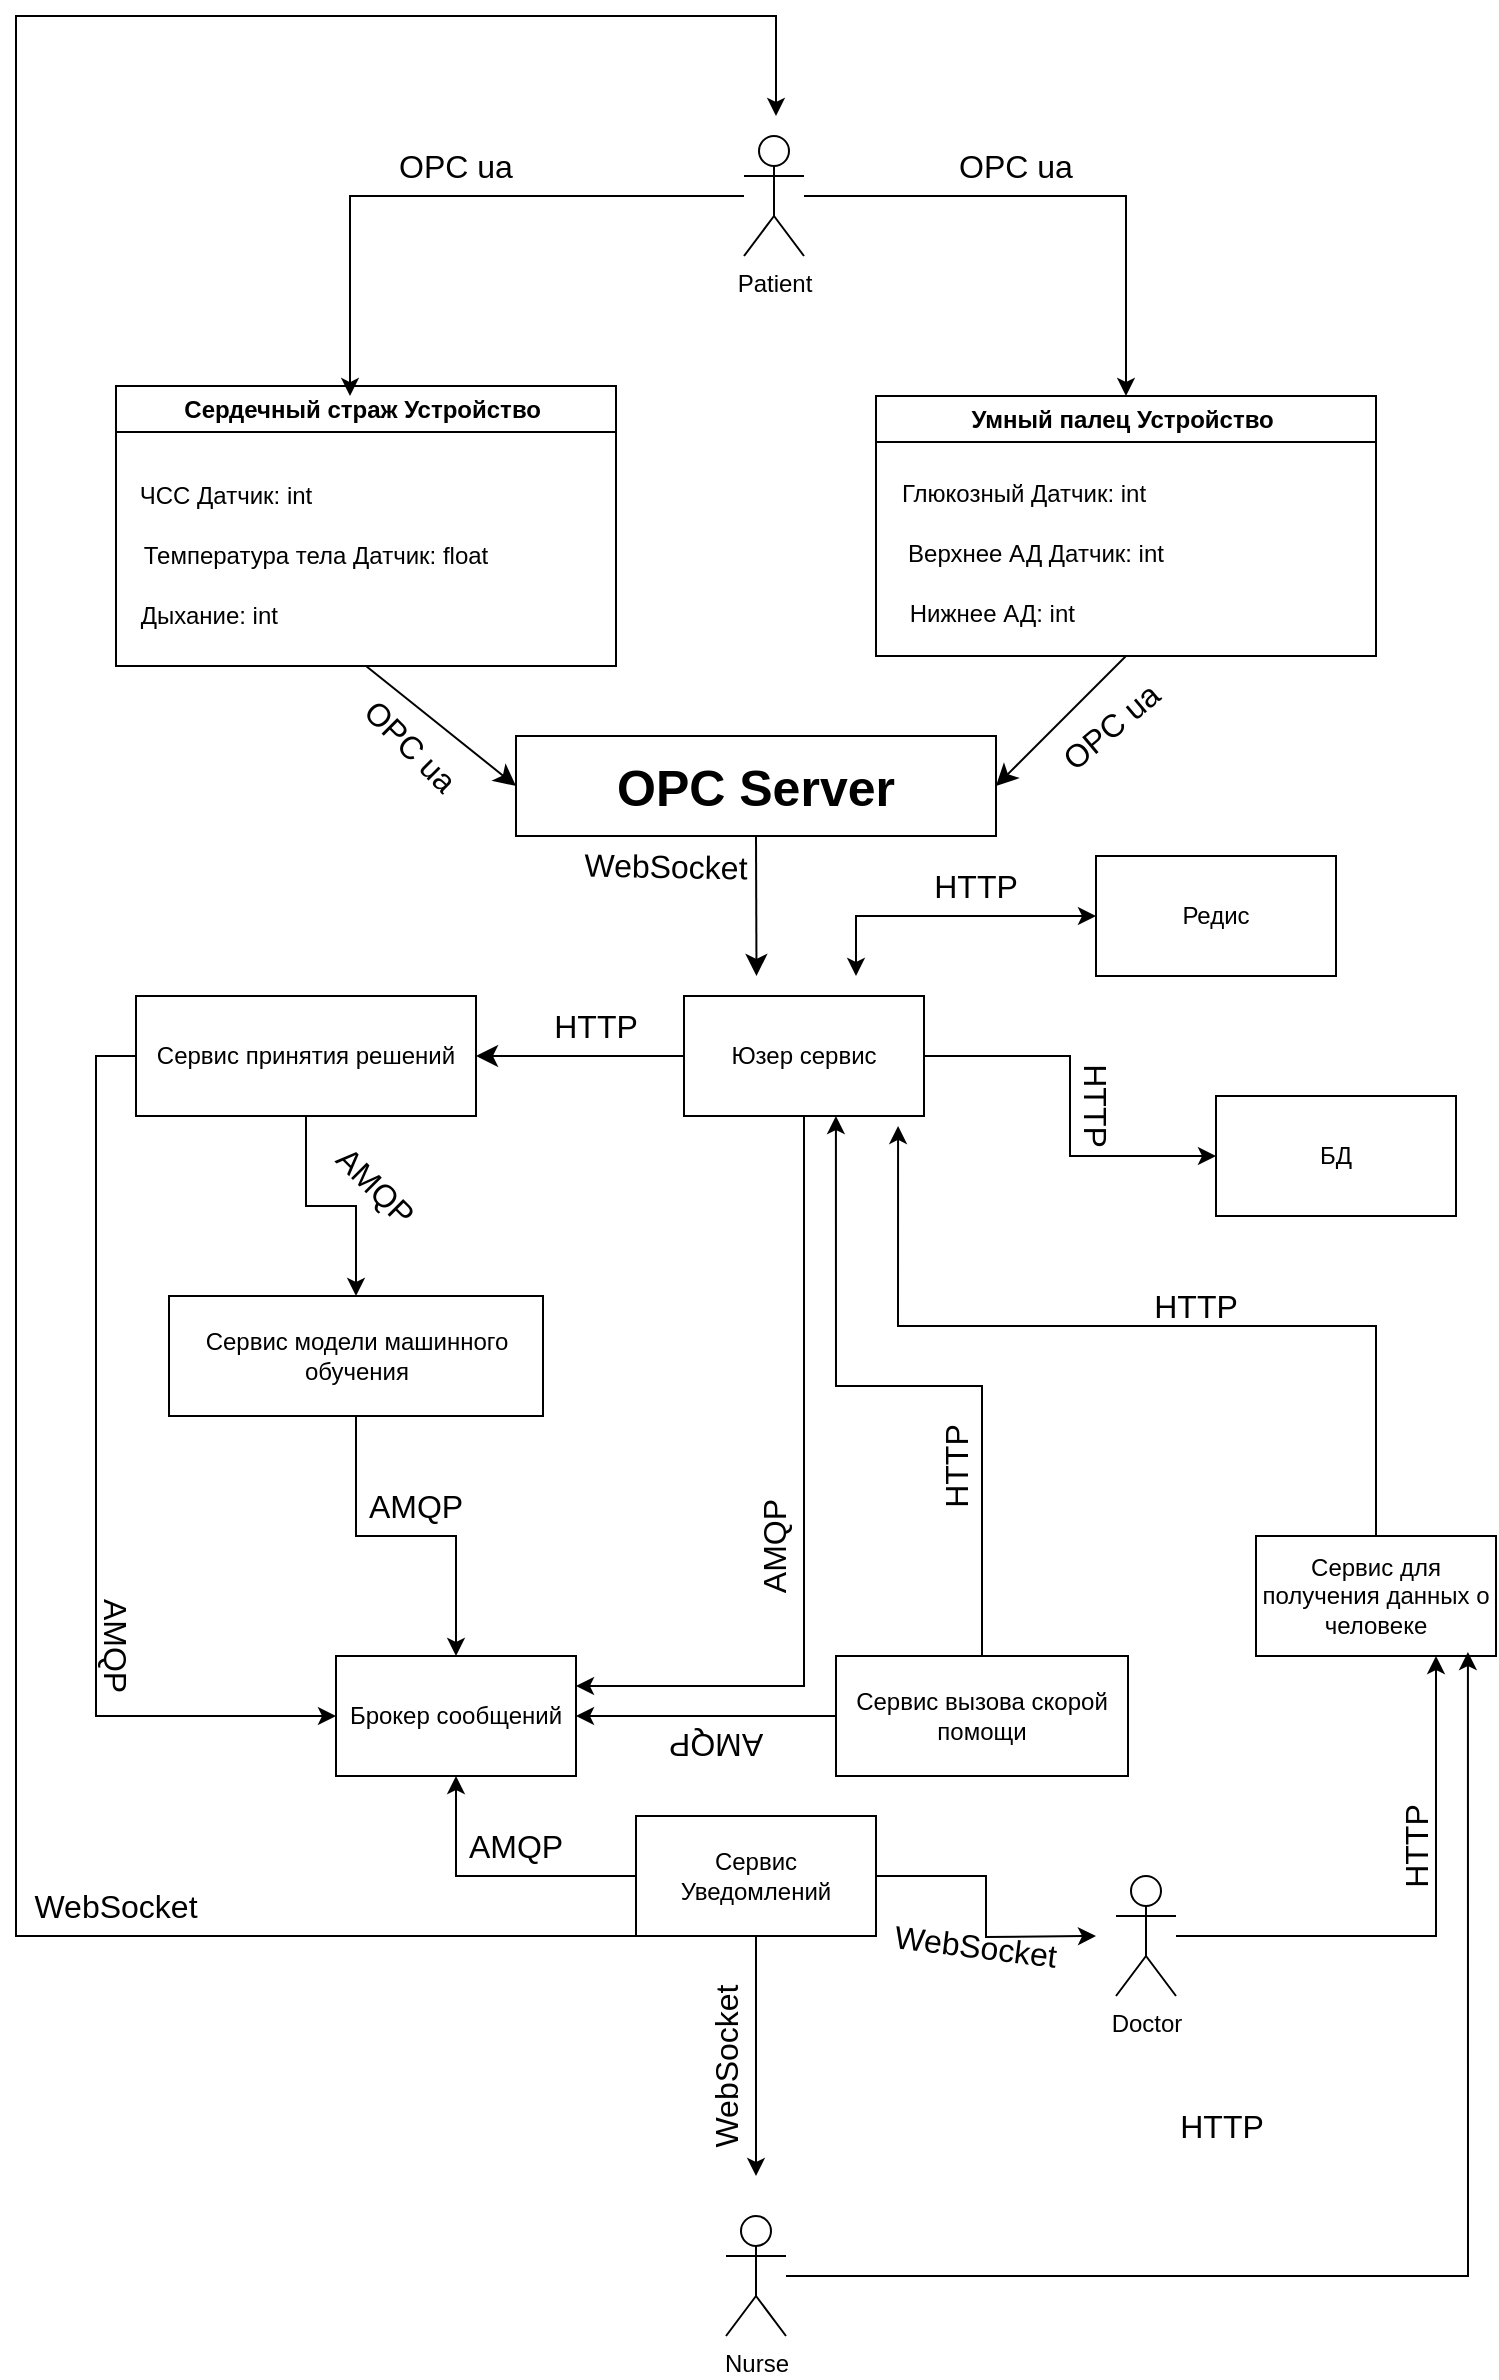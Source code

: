 <mxfile version="24.7.17">
  <diagram name="Страница — 1" id="ojG1zT66NYO1LHHyJgvD">
    <mxGraphModel dx="3980" dy="2209" grid="1" gridSize="10" guides="1" tooltips="1" connect="1" arrows="1" fold="1" page="1" pageScale="1" pageWidth="827" pageHeight="1169" math="0" shadow="0">
      <root>
        <mxCell id="0" />
        <mxCell id="1" parent="0" />
        <mxCell id="pDkKP-4BY08iYfkUdl_Q-38" style="edgeStyle=orthogonalEdgeStyle;rounded=0;orthogonalLoop=1;jettySize=auto;html=1;entryX=0.5;entryY=0;entryDx=0;entryDy=0;" parent="1" source="pDkKP-4BY08iYfkUdl_Q-5" target="pDkKP-4BY08iYfkUdl_Q-30" edge="1">
          <mxGeometry relative="1" as="geometry" />
        </mxCell>
        <mxCell id="pDkKP-4BY08iYfkUdl_Q-5" value="Patient" style="shape=umlActor;verticalLabelPosition=bottom;verticalAlign=top;html=1;outlineConnect=0;" parent="1" vertex="1">
          <mxGeometry x="384" y="260" width="30" height="60" as="geometry" />
        </mxCell>
        <mxCell id="umXWh4qc1a0GtXUPau7t-3" style="edgeStyle=none;curved=1;rounded=0;orthogonalLoop=1;jettySize=auto;html=1;exitX=0.5;exitY=1;exitDx=0;exitDy=0;entryX=0;entryY=0.5;entryDx=0;entryDy=0;fontSize=12;startSize=8;endSize=8;" parent="1" source="pDkKP-4BY08iYfkUdl_Q-18" target="pDkKP-4BY08iYfkUdl_Q-35" edge="1">
          <mxGeometry relative="1" as="geometry" />
        </mxCell>
        <mxCell id="pDkKP-4BY08iYfkUdl_Q-18" value="Сердечный страж Устройство&amp;nbsp;" style="swimlane;whiteSpace=wrap;html=1;" parent="1" vertex="1">
          <mxGeometry x="70" y="385" width="250" height="140" as="geometry" />
        </mxCell>
        <mxCell id="pDkKP-4BY08iYfkUdl_Q-24" value="ЧСС Датчик: int" style="text;html=1;align=center;verticalAlign=middle;whiteSpace=wrap;rounded=0;" parent="pDkKP-4BY08iYfkUdl_Q-18" vertex="1">
          <mxGeometry x="10" y="40" width="90" height="30" as="geometry" />
        </mxCell>
        <mxCell id="pDkKP-4BY08iYfkUdl_Q-26" value="Температура тела Датчик: float" style="text;html=1;align=center;verticalAlign=middle;whiteSpace=wrap;rounded=0;" parent="pDkKP-4BY08iYfkUdl_Q-18" vertex="1">
          <mxGeometry y="70" width="200" height="30" as="geometry" />
        </mxCell>
        <mxCell id="pDkKP-4BY08iYfkUdl_Q-27" value="Дыхание: int&amp;nbsp;&amp;nbsp;" style="text;html=1;align=center;verticalAlign=middle;whiteSpace=wrap;rounded=0;" parent="pDkKP-4BY08iYfkUdl_Q-18" vertex="1">
          <mxGeometry y="100" width="100" height="30" as="geometry" />
        </mxCell>
        <mxCell id="umXWh4qc1a0GtXUPau7t-4" style="edgeStyle=none;curved=1;rounded=0;orthogonalLoop=1;jettySize=auto;html=1;exitX=0.5;exitY=1;exitDx=0;exitDy=0;entryX=1;entryY=0.5;entryDx=0;entryDy=0;fontSize=12;startSize=8;endSize=8;" parent="1" source="pDkKP-4BY08iYfkUdl_Q-30" target="pDkKP-4BY08iYfkUdl_Q-35" edge="1">
          <mxGeometry relative="1" as="geometry" />
        </mxCell>
        <mxCell id="pDkKP-4BY08iYfkUdl_Q-30" value="Умный палец Устройство&amp;nbsp;" style="swimlane;whiteSpace=wrap;html=1;" parent="1" vertex="1">
          <mxGeometry x="450" y="390" width="250" height="130" as="geometry" />
        </mxCell>
        <mxCell id="pDkKP-4BY08iYfkUdl_Q-31" value="Глюкозный Датчик: int" style="text;html=1;align=center;verticalAlign=middle;whiteSpace=wrap;rounded=0;" parent="pDkKP-4BY08iYfkUdl_Q-30" vertex="1">
          <mxGeometry x="9" y="34" width="130" height="30" as="geometry" />
        </mxCell>
        <mxCell id="pDkKP-4BY08iYfkUdl_Q-32" value="Верхнее АД Датчик: int" style="text;html=1;align=center;verticalAlign=middle;whiteSpace=wrap;rounded=0;" parent="pDkKP-4BY08iYfkUdl_Q-30" vertex="1">
          <mxGeometry y="64" width="160" height="30" as="geometry" />
        </mxCell>
        <mxCell id="pDkKP-4BY08iYfkUdl_Q-34" value="Нижнее АД: int&amp;nbsp;&amp;nbsp;" style="text;html=1;align=center;verticalAlign=middle;whiteSpace=wrap;rounded=0;" parent="pDkKP-4BY08iYfkUdl_Q-30" vertex="1">
          <mxGeometry x="9" y="94" width="105" height="30" as="geometry" />
        </mxCell>
        <mxCell id="umXWh4qc1a0GtXUPau7t-41" style="edgeStyle=none;curved=1;rounded=0;orthogonalLoop=1;jettySize=auto;html=1;exitX=0.5;exitY=1;exitDx=0;exitDy=0;fontSize=12;startSize=8;endSize=8;" parent="1" source="pDkKP-4BY08iYfkUdl_Q-35" edge="1">
          <mxGeometry relative="1" as="geometry">
            <mxPoint x="390.25" y="680" as="targetPoint" />
          </mxGeometry>
        </mxCell>
        <mxCell id="pDkKP-4BY08iYfkUdl_Q-35" value="&lt;font style=&quot;font-size: 25px;&quot;&gt;&lt;b&gt;OPC Server&lt;/b&gt;&lt;/font&gt;" style="rounded=0;whiteSpace=wrap;html=1;" parent="1" vertex="1">
          <mxGeometry x="270" y="560" width="240" height="50" as="geometry" />
        </mxCell>
        <mxCell id="pDkKP-4BY08iYfkUdl_Q-37" style="edgeStyle=orthogonalEdgeStyle;rounded=0;orthogonalLoop=1;jettySize=auto;html=1;entryX=0.468;entryY=0.036;entryDx=0;entryDy=0;entryPerimeter=0;" parent="1" source="pDkKP-4BY08iYfkUdl_Q-5" target="pDkKP-4BY08iYfkUdl_Q-18" edge="1">
          <mxGeometry relative="1" as="geometry" />
        </mxCell>
        <mxCell id="pDkKP-4BY08iYfkUdl_Q-49" value="БД" style="rounded=0;whiteSpace=wrap;html=1;" parent="1" vertex="1">
          <mxGeometry x="620" y="740" width="120" height="60" as="geometry" />
        </mxCell>
        <mxCell id="x-liXssnm1_QA_zKYlLS-4" style="edgeStyle=orthogonalEdgeStyle;rounded=0;orthogonalLoop=1;jettySize=auto;html=1;exitX=0.5;exitY=1;exitDx=0;exitDy=0;entryX=0.5;entryY=0;entryDx=0;entryDy=0;" parent="1" source="pDkKP-4BY08iYfkUdl_Q-50" target="pDkKP-4BY08iYfkUdl_Q-61" edge="1">
          <mxGeometry relative="1" as="geometry" />
        </mxCell>
        <mxCell id="pDkKP-4BY08iYfkUdl_Q-50" value="Сервис модели машинного обучения" style="rounded=0;whiteSpace=wrap;html=1;" parent="1" vertex="1">
          <mxGeometry x="96.5" y="840" width="187" height="60" as="geometry" />
        </mxCell>
        <mxCell id="pDkKP-4BY08iYfkUdl_Q-69" style="edgeStyle=orthogonalEdgeStyle;rounded=0;orthogonalLoop=1;jettySize=auto;html=1;exitX=0;exitY=0.5;exitDx=0;exitDy=0;entryX=1;entryY=0.5;entryDx=0;entryDy=0;" parent="1" source="pDkKP-4BY08iYfkUdl_Q-52" target="pDkKP-4BY08iYfkUdl_Q-61" edge="1">
          <mxGeometry relative="1" as="geometry" />
        </mxCell>
        <mxCell id="pDkKP-4BY08iYfkUdl_Q-52" value="Сервис вызова скорой помощи" style="rounded=0;whiteSpace=wrap;html=1;" parent="1" vertex="1">
          <mxGeometry x="430" y="1020" width="146" height="60" as="geometry" />
        </mxCell>
        <mxCell id="pDkKP-4BY08iYfkUdl_Q-66" style="edgeStyle=orthogonalEdgeStyle;rounded=0;orthogonalLoop=1;jettySize=auto;html=1;exitX=0;exitY=0.5;exitDx=0;exitDy=0;entryX=0;entryY=0.5;entryDx=0;entryDy=0;" parent="1" source="pDkKP-4BY08iYfkUdl_Q-58" target="pDkKP-4BY08iYfkUdl_Q-61" edge="1">
          <mxGeometry relative="1" as="geometry" />
        </mxCell>
        <mxCell id="x-liXssnm1_QA_zKYlLS-5" style="edgeStyle=orthogonalEdgeStyle;rounded=0;orthogonalLoop=1;jettySize=auto;html=1;exitX=0.5;exitY=1;exitDx=0;exitDy=0;entryX=0.5;entryY=0;entryDx=0;entryDy=0;" parent="1" source="pDkKP-4BY08iYfkUdl_Q-58" target="pDkKP-4BY08iYfkUdl_Q-50" edge="1">
          <mxGeometry relative="1" as="geometry" />
        </mxCell>
        <mxCell id="pDkKP-4BY08iYfkUdl_Q-58" value="Сервис принятия решений" style="rounded=0;whiteSpace=wrap;html=1;" parent="1" vertex="1">
          <mxGeometry x="80" y="690" width="170" height="60" as="geometry" />
        </mxCell>
        <mxCell id="pDkKP-4BY08iYfkUdl_Q-61" value="Брокер сообщений" style="rounded=0;whiteSpace=wrap;html=1;" parent="1" vertex="1">
          <mxGeometry x="180" y="1020" width="120" height="60" as="geometry" />
        </mxCell>
        <mxCell id="pDkKP-4BY08iYfkUdl_Q-65" style="edgeStyle=orthogonalEdgeStyle;rounded=0;orthogonalLoop=1;jettySize=auto;html=1;exitX=1;exitY=0.5;exitDx=0;exitDy=0;entryX=0;entryY=0.5;entryDx=0;entryDy=0;" parent="1" source="pDkKP-4BY08iYfkUdl_Q-63" target="pDkKP-4BY08iYfkUdl_Q-49" edge="1">
          <mxGeometry relative="1" as="geometry" />
        </mxCell>
        <mxCell id="pDkKP-4BY08iYfkUdl_Q-74" style="edgeStyle=orthogonalEdgeStyle;rounded=0;orthogonalLoop=1;jettySize=auto;html=1;exitX=0.5;exitY=1;exitDx=0;exitDy=0;entryX=1;entryY=0.25;entryDx=0;entryDy=0;" parent="1" source="pDkKP-4BY08iYfkUdl_Q-63" target="pDkKP-4BY08iYfkUdl_Q-61" edge="1">
          <mxGeometry relative="1" as="geometry" />
        </mxCell>
        <mxCell id="umXWh4qc1a0GtXUPau7t-19" style="edgeStyle=none;curved=1;rounded=0;orthogonalLoop=1;jettySize=auto;html=1;exitX=0;exitY=0.5;exitDx=0;exitDy=0;entryX=1;entryY=0.5;entryDx=0;entryDy=0;fontSize=12;startSize=8;endSize=8;" parent="1" source="pDkKP-4BY08iYfkUdl_Q-63" target="pDkKP-4BY08iYfkUdl_Q-58" edge="1">
          <mxGeometry relative="1" as="geometry" />
        </mxCell>
        <mxCell id="pDkKP-4BY08iYfkUdl_Q-63" value="Юзер сервис" style="rounded=0;whiteSpace=wrap;html=1;" parent="1" vertex="1">
          <mxGeometry x="354" y="690" width="120" height="60" as="geometry" />
        </mxCell>
        <mxCell id="pDkKP-4BY08iYfkUdl_Q-70" style="edgeStyle=orthogonalEdgeStyle;rounded=0;orthogonalLoop=1;jettySize=auto;html=1;exitX=0.5;exitY=0;exitDx=0;exitDy=0;entryX=0.633;entryY=1;entryDx=0;entryDy=0;entryPerimeter=0;" parent="1" source="pDkKP-4BY08iYfkUdl_Q-52" target="pDkKP-4BY08iYfkUdl_Q-63" edge="1">
          <mxGeometry relative="1" as="geometry" />
        </mxCell>
        <mxCell id="pDkKP-4BY08iYfkUdl_Q-71" value="Сервис для получения данных о человеке" style="rounded=0;whiteSpace=wrap;html=1;" parent="1" vertex="1">
          <mxGeometry x="640" y="960" width="120" height="60" as="geometry" />
        </mxCell>
        <mxCell id="pDkKP-4BY08iYfkUdl_Q-75" value="Редис" style="rounded=0;whiteSpace=wrap;html=1;" parent="1" vertex="1">
          <mxGeometry x="560" y="620" width="120" height="60" as="geometry" />
        </mxCell>
        <mxCell id="pDkKP-4BY08iYfkUdl_Q-78" style="edgeStyle=orthogonalEdgeStyle;rounded=0;orthogonalLoop=1;jettySize=auto;html=1;exitX=0.5;exitY=0;exitDx=0;exitDy=0;entryX=0.892;entryY=1.083;entryDx=0;entryDy=0;entryPerimeter=0;" parent="1" source="pDkKP-4BY08iYfkUdl_Q-71" target="pDkKP-4BY08iYfkUdl_Q-63" edge="1">
          <mxGeometry relative="1" as="geometry" />
        </mxCell>
        <mxCell id="KHbs0NxyBfRusgrp2J0M-3" style="edgeStyle=orthogonalEdgeStyle;rounded=0;orthogonalLoop=1;jettySize=auto;html=1;" parent="1" source="KHbs0NxyBfRusgrp2J0M-1" target="pDkKP-4BY08iYfkUdl_Q-61" edge="1">
          <mxGeometry relative="1" as="geometry" />
        </mxCell>
        <mxCell id="KHbs0NxyBfRusgrp2J0M-13" style="edgeStyle=orthogonalEdgeStyle;rounded=0;orthogonalLoop=1;jettySize=auto;html=1;" parent="1" source="KHbs0NxyBfRusgrp2J0M-1" edge="1">
          <mxGeometry relative="1" as="geometry">
            <mxPoint x="390" y="1280" as="targetPoint" />
          </mxGeometry>
        </mxCell>
        <mxCell id="x-liXssnm1_QA_zKYlLS-2" style="edgeStyle=orthogonalEdgeStyle;rounded=0;orthogonalLoop=1;jettySize=auto;html=1;exitX=1;exitY=0.5;exitDx=0;exitDy=0;" parent="1" source="KHbs0NxyBfRusgrp2J0M-1" edge="1">
          <mxGeometry relative="1" as="geometry">
            <mxPoint x="560" y="1160" as="targetPoint" />
          </mxGeometry>
        </mxCell>
        <mxCell id="x-liXssnm1_QA_zKYlLS-3" style="edgeStyle=orthogonalEdgeStyle;rounded=0;orthogonalLoop=1;jettySize=auto;html=1;exitX=0;exitY=1;exitDx=0;exitDy=0;" parent="1" source="KHbs0NxyBfRusgrp2J0M-1" edge="1">
          <mxGeometry relative="1" as="geometry">
            <mxPoint x="400" y="250" as="targetPoint" />
            <Array as="points">
              <mxPoint x="20" y="1160" />
              <mxPoint x="20" y="200" />
              <mxPoint x="400" y="200" />
            </Array>
          </mxGeometry>
        </mxCell>
        <mxCell id="KHbs0NxyBfRusgrp2J0M-1" value="Сервис Уведомлений" style="rounded=0;whiteSpace=wrap;html=1;" parent="1" vertex="1">
          <mxGeometry x="330" y="1100" width="120" height="60" as="geometry" />
        </mxCell>
        <mxCell id="KHbs0NxyBfRusgrp2J0M-20" style="edgeStyle=orthogonalEdgeStyle;rounded=0;orthogonalLoop=1;jettySize=auto;html=1;entryX=0.75;entryY=1;entryDx=0;entryDy=0;" parent="1" source="KHbs0NxyBfRusgrp2J0M-6" target="pDkKP-4BY08iYfkUdl_Q-71" edge="1">
          <mxGeometry relative="1" as="geometry" />
        </mxCell>
        <mxCell id="KHbs0NxyBfRusgrp2J0M-6" value="Doctor" style="shape=umlActor;verticalLabelPosition=bottom;verticalAlign=top;html=1;outlineConnect=0;" parent="1" vertex="1">
          <mxGeometry x="570" y="1130" width="30" height="60" as="geometry" />
        </mxCell>
        <mxCell id="KHbs0NxyBfRusgrp2J0M-11" value="Nurse" style="shape=umlActor;verticalLabelPosition=bottom;verticalAlign=top;html=1;outlineConnect=0;" parent="1" vertex="1">
          <mxGeometry x="375" y="1300" width="30" height="60" as="geometry" />
        </mxCell>
        <mxCell id="KHbs0NxyBfRusgrp2J0M-21" style="edgeStyle=orthogonalEdgeStyle;rounded=0;orthogonalLoop=1;jettySize=auto;html=1;entryX=0.883;entryY=0.967;entryDx=0;entryDy=0;entryPerimeter=0;" parent="1" source="KHbs0NxyBfRusgrp2J0M-11" target="pDkKP-4BY08iYfkUdl_Q-71" edge="1">
          <mxGeometry relative="1" as="geometry" />
        </mxCell>
        <mxCell id="x-liXssnm1_QA_zKYlLS-1" value="" style="endArrow=classic;startArrow=classic;html=1;rounded=0;entryX=0;entryY=0.5;entryDx=0;entryDy=0;" parent="1" target="pDkKP-4BY08iYfkUdl_Q-75" edge="1">
          <mxGeometry width="50" height="50" relative="1" as="geometry">
            <mxPoint x="440" y="680" as="sourcePoint" />
            <mxPoint x="510" y="630" as="targetPoint" />
            <Array as="points">
              <mxPoint x="440" y="660" />
              <mxPoint x="440" y="650" />
            </Array>
          </mxGeometry>
        </mxCell>
        <mxCell id="umXWh4qc1a0GtXUPau7t-10" value="OPC ua" style="text;html=1;align=center;verticalAlign=middle;whiteSpace=wrap;rounded=0;fontSize=16;" parent="1" vertex="1">
          <mxGeometry x="210" y="260" width="60" height="30" as="geometry" />
        </mxCell>
        <mxCell id="umXWh4qc1a0GtXUPau7t-11" value="OPC ua" style="text;html=1;align=center;verticalAlign=middle;whiteSpace=wrap;rounded=0;fontSize=16;" parent="1" vertex="1">
          <mxGeometry x="490" y="260" width="60" height="30" as="geometry" />
        </mxCell>
        <mxCell id="umXWh4qc1a0GtXUPau7t-12" value="OPC ua" style="text;html=1;align=center;verticalAlign=middle;whiteSpace=wrap;rounded=0;fontSize=16;rotation=45;" parent="1" vertex="1">
          <mxGeometry x="185" y="550" width="65" height="30" as="geometry" />
        </mxCell>
        <mxCell id="umXWh4qc1a0GtXUPau7t-16" value="OPC ua" style="text;html=1;align=center;verticalAlign=middle;whiteSpace=wrap;rounded=0;fontSize=16;rotation=-40;" parent="1" vertex="1">
          <mxGeometry x="535" y="540" width="65" height="30" as="geometry" />
        </mxCell>
        <mxCell id="umXWh4qc1a0GtXUPau7t-20" value="HTTP" style="text;html=1;align=center;verticalAlign=middle;whiteSpace=wrap;rounded=0;fontSize=16;" parent="1" vertex="1">
          <mxGeometry x="280" y="690" width="60" height="30" as="geometry" />
        </mxCell>
        <mxCell id="umXWh4qc1a0GtXUPau7t-22" value="HTTP" style="text;html=1;align=center;verticalAlign=middle;whiteSpace=wrap;rounded=0;fontSize=16;rotation=-90;" parent="1" vertex="1">
          <mxGeometry x="460" y="910" width="60" height="30" as="geometry" />
        </mxCell>
        <mxCell id="umXWh4qc1a0GtXUPau7t-23" value="HTTP" style="text;html=1;align=center;verticalAlign=middle;whiteSpace=wrap;rounded=0;fontSize=16;" parent="1" vertex="1">
          <mxGeometry x="580" y="830" width="60" height="30" as="geometry" />
        </mxCell>
        <mxCell id="umXWh4qc1a0GtXUPau7t-24" value="HTTP" style="text;html=1;align=center;verticalAlign=middle;whiteSpace=wrap;rounded=0;fontSize=16;" parent="1" vertex="1">
          <mxGeometry x="593" y="1240" width="60" height="30" as="geometry" />
        </mxCell>
        <mxCell id="umXWh4qc1a0GtXUPau7t-25" value="HTTP" style="text;html=1;align=center;verticalAlign=middle;whiteSpace=wrap;rounded=0;fontSize=16;rotation=-90;" parent="1" vertex="1">
          <mxGeometry x="690" y="1100" width="60" height="30" as="geometry" />
        </mxCell>
        <mxCell id="umXWh4qc1a0GtXUPau7t-26" value="WebSocket" style="text;html=1;align=center;verticalAlign=middle;whiteSpace=wrap;rounded=0;fontSize=16;rotation=-90;" parent="1" vertex="1">
          <mxGeometry x="345" y="1210" width="60" height="30" as="geometry" />
        </mxCell>
        <mxCell id="umXWh4qc1a0GtXUPau7t-27" value="WebSocket" style="text;html=1;align=center;verticalAlign=middle;whiteSpace=wrap;rounded=0;fontSize=16;rotation=7;" parent="1" vertex="1">
          <mxGeometry x="470" y="1150" width="60" height="30" as="geometry" />
        </mxCell>
        <mxCell id="umXWh4qc1a0GtXUPau7t-28" value="WebSocket" style="text;html=1;align=center;verticalAlign=middle;whiteSpace=wrap;rounded=0;fontSize=16;rotation=0;" parent="1" vertex="1">
          <mxGeometry x="40" y="1130" width="60" height="30" as="geometry" />
        </mxCell>
        <mxCell id="umXWh4qc1a0GtXUPau7t-29" value="AMQP" style="text;html=1;align=center;verticalAlign=middle;whiteSpace=wrap;rounded=0;fontSize=16;rotation=45;" parent="1" vertex="1">
          <mxGeometry x="170" y="770" width="60" height="30" as="geometry" />
        </mxCell>
        <mxCell id="umXWh4qc1a0GtXUPau7t-31" value="AMQP" style="text;html=1;align=center;verticalAlign=middle;whiteSpace=wrap;rounded=0;fontSize=16;rotation=90;" parent="1" vertex="1">
          <mxGeometry x="40" y="1000" width="60" height="30" as="geometry" />
        </mxCell>
        <mxCell id="umXWh4qc1a0GtXUPau7t-32" value="AMQP" style="text;html=1;align=center;verticalAlign=middle;whiteSpace=wrap;rounded=0;fontSize=16;rotation=-90;" parent="1" vertex="1">
          <mxGeometry x="369" y="950" width="60" height="30" as="geometry" />
        </mxCell>
        <mxCell id="umXWh4qc1a0GtXUPau7t-33" value="AMQP" style="text;html=1;align=center;verticalAlign=middle;whiteSpace=wrap;rounded=0;fontSize=16;rotation=-180;" parent="1" vertex="1">
          <mxGeometry x="340" y="1050" width="60" height="30" as="geometry" />
        </mxCell>
        <mxCell id="umXWh4qc1a0GtXUPau7t-34" value="AMQP" style="text;html=1;align=center;verticalAlign=middle;whiteSpace=wrap;rounded=0;fontSize=16;rotation=0;" parent="1" vertex="1">
          <mxGeometry x="240" y="1100" width="60" height="30" as="geometry" />
        </mxCell>
        <mxCell id="umXWh4qc1a0GtXUPau7t-35" value="AMQP" style="text;html=1;align=center;verticalAlign=middle;whiteSpace=wrap;rounded=0;fontSize=16;rotation=0;" parent="1" vertex="1">
          <mxGeometry x="190" y="930" width="60" height="30" as="geometry" />
        </mxCell>
        <mxCell id="umXWh4qc1a0GtXUPau7t-36" value="HTTP" style="text;html=1;align=center;verticalAlign=middle;whiteSpace=wrap;rounded=0;fontSize=16;" parent="1" vertex="1">
          <mxGeometry x="470" y="620" width="60" height="30" as="geometry" />
        </mxCell>
        <mxCell id="umXWh4qc1a0GtXUPau7t-37" value="HTTP" style="text;html=1;align=center;verticalAlign=middle;whiteSpace=wrap;rounded=0;fontSize=16;rotation=90;" parent="1" vertex="1">
          <mxGeometry x="530" y="730" width="60" height="30" as="geometry" />
        </mxCell>
        <mxCell id="umXWh4qc1a0GtXUPau7t-39" value="WebSocket" style="text;html=1;align=center;verticalAlign=middle;whiteSpace=wrap;rounded=0;fontSize=16;rotation=1;" parent="1" vertex="1">
          <mxGeometry x="315" y="610" width="60" height="30" as="geometry" />
        </mxCell>
      </root>
    </mxGraphModel>
  </diagram>
</mxfile>
